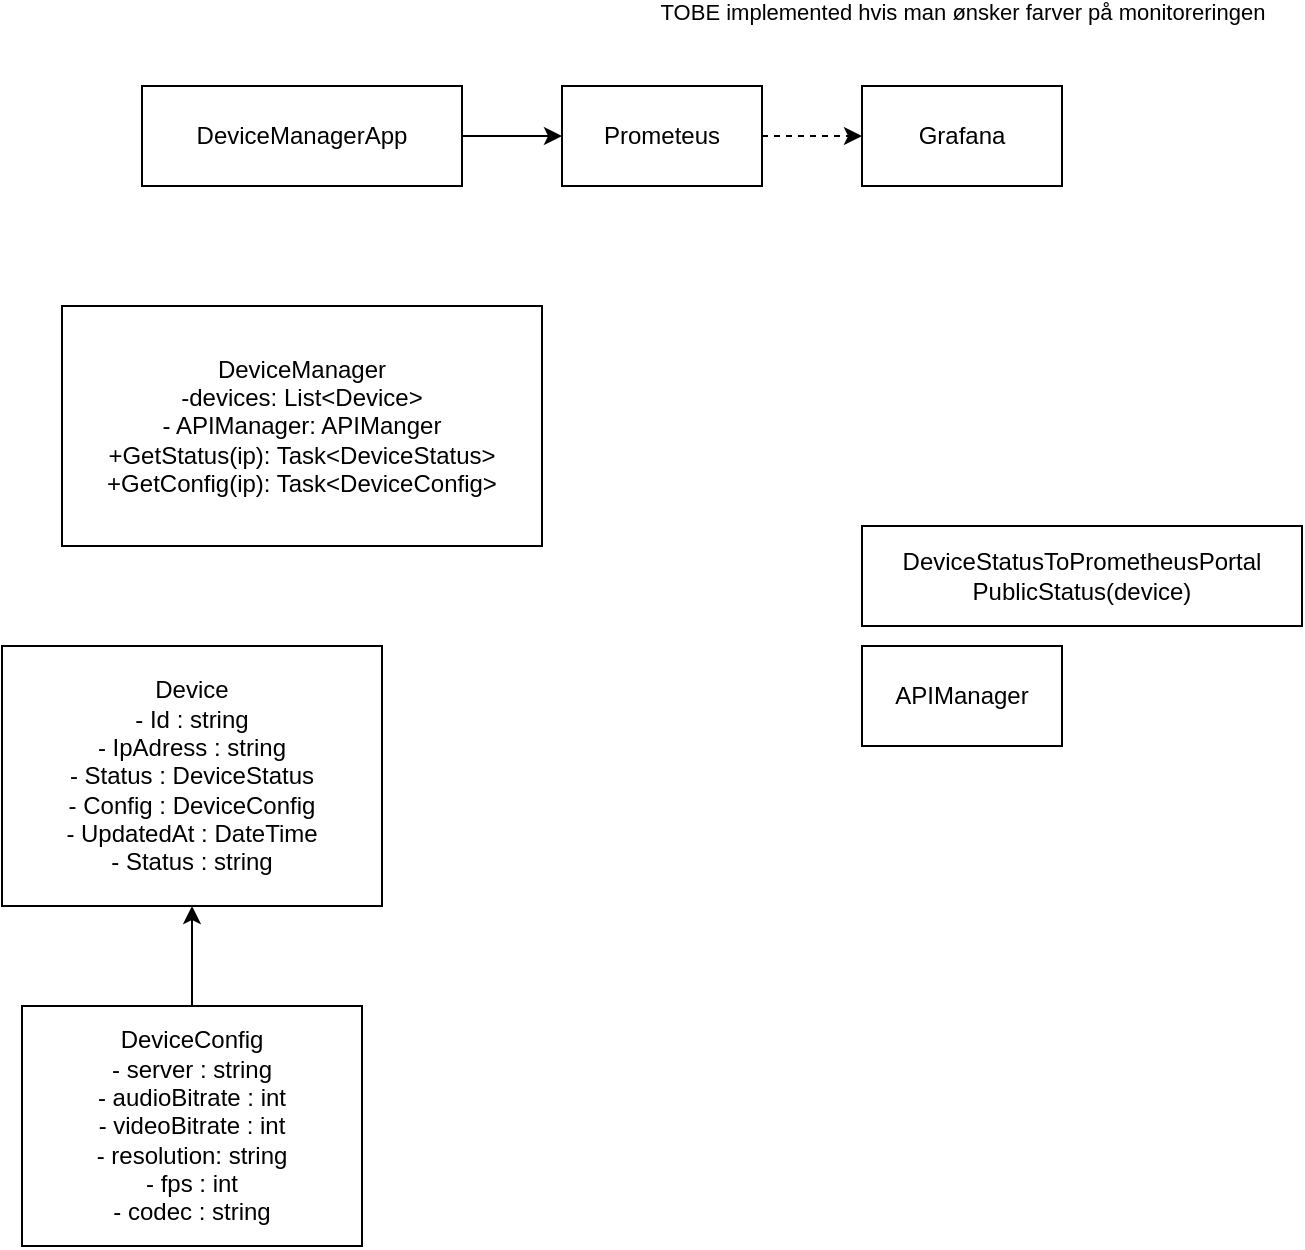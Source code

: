 <mxfile version="27.0.9">
  <diagram name="Page-1" id="F6jj0jgsfgIEh8Rf4QOr">
    <mxGraphModel dx="1042" dy="1803" grid="1" gridSize="10" guides="1" tooltips="1" connect="1" arrows="1" fold="1" page="1" pageScale="1" pageWidth="827" pageHeight="1169" math="0" shadow="0">
      <root>
        <mxCell id="0" />
        <mxCell id="1" parent="0" />
        <mxCell id="OWnZFTI2fPpyt90wz5rs-1" value="Grafana" style="html=1;dashed=0;whiteSpace=wrap;" parent="1" vertex="1">
          <mxGeometry x="520" y="-120" width="100" height="50" as="geometry" />
        </mxCell>
        <mxCell id="OWnZFTI2fPpyt90wz5rs-5" value="" style="edgeStyle=orthogonalEdgeStyle;rounded=0;orthogonalLoop=1;jettySize=auto;html=1;dashed=1;" parent="1" source="OWnZFTI2fPpyt90wz5rs-2" target="OWnZFTI2fPpyt90wz5rs-1" edge="1">
          <mxGeometry relative="1" as="geometry" />
        </mxCell>
        <mxCell id="IEIRWpii7K87fUvm_9KW-1" value="TOBE implemented hvis man ønsker farver på monitoreringen&lt;div&gt;&lt;br&gt;&lt;/div&gt;" style="edgeLabel;html=1;align=center;verticalAlign=middle;resizable=0;points=[];" vertex="1" connectable="0" parent="OWnZFTI2fPpyt90wz5rs-5">
          <mxGeometry x="-0.136" y="-1" relative="1" as="geometry">
            <mxPoint x="78" y="-56" as="offset" />
          </mxGeometry>
        </mxCell>
        <mxCell id="OWnZFTI2fPpyt90wz5rs-2" value="Prometeus" style="html=1;dashed=0;whiteSpace=wrap;" parent="1" vertex="1">
          <mxGeometry x="370" y="-120" width="100" height="50" as="geometry" />
        </mxCell>
        <mxCell id="OWnZFTI2fPpyt90wz5rs-4" value="" style="edgeStyle=orthogonalEdgeStyle;rounded=0;orthogonalLoop=1;jettySize=auto;html=1;" parent="1" source="OWnZFTI2fPpyt90wz5rs-3" target="OWnZFTI2fPpyt90wz5rs-2" edge="1">
          <mxGeometry relative="1" as="geometry" />
        </mxCell>
        <mxCell id="OWnZFTI2fPpyt90wz5rs-3" value="DeviceManagerApp" style="html=1;dashed=0;whiteSpace=wrap;" parent="1" vertex="1">
          <mxGeometry x="160" y="-120" width="160" height="50" as="geometry" />
        </mxCell>
        <mxCell id="OWnZFTI2fPpyt90wz5rs-6" value="Device&lt;br&gt;- Id : string&lt;br&gt;- IpAdress : string&lt;br&gt;- Status : DeviceStatus&lt;br&gt;- Config : DeviceConfig&lt;div&gt;- UpdatedAt : DateTime&lt;/div&gt;&lt;div&gt;- Status : string&lt;/div&gt;" style="html=1;dashed=0;whiteSpace=wrap;" parent="1" vertex="1">
          <mxGeometry x="90" y="160" width="190" height="130" as="geometry" />
        </mxCell>
        <mxCell id="OWnZFTI2fPpyt90wz5rs-7" value="APIManager" style="html=1;dashed=0;whiteSpace=wrap;" parent="1" vertex="1">
          <mxGeometry x="520" y="160" width="100" height="50" as="geometry" />
        </mxCell>
        <mxCell id="OWnZFTI2fPpyt90wz5rs-12" style="edgeStyle=orthogonalEdgeStyle;rounded=0;orthogonalLoop=1;jettySize=auto;html=1;" parent="1" source="OWnZFTI2fPpyt90wz5rs-11" target="OWnZFTI2fPpyt90wz5rs-6" edge="1">
          <mxGeometry relative="1" as="geometry" />
        </mxCell>
        <mxCell id="OWnZFTI2fPpyt90wz5rs-11" value="DeviceConfig&lt;br&gt;- server : string&lt;br&gt;- audioBitrate : int&lt;br&gt;- videoBitrate : int&lt;br&gt;- resolution: string&lt;br&gt;- fps : int&lt;br&gt;- codec : string" style="html=1;dashed=0;whiteSpace=wrap;" parent="1" vertex="1">
          <mxGeometry x="100" y="340" width="170" height="120" as="geometry" />
        </mxCell>
        <mxCell id="OWnZFTI2fPpyt90wz5rs-13" value="DeviceManager&lt;br&gt;-devices: List&amp;lt;Device&amp;gt;&lt;br&gt;- APIManager: APIManger&lt;br&gt;+GetStatus(ip): Task&amp;lt;DeviceStatus&amp;gt;&lt;br&gt;+GetConfig(ip): Task&amp;lt;DeviceConfig&amp;gt;" style="html=1;dashed=0;whiteSpace=wrap;" parent="1" vertex="1">
          <mxGeometry x="120" y="-10" width="240" height="120" as="geometry" />
        </mxCell>
        <mxCell id="OWnZFTI2fPpyt90wz5rs-15" value="DeviceStatusToPrometheusPortal&lt;br&gt;PublicStatus(device)" style="html=1;dashed=0;whiteSpace=wrap;" parent="1" vertex="1">
          <mxGeometry x="520" y="100" width="220" height="50" as="geometry" />
        </mxCell>
      </root>
    </mxGraphModel>
  </diagram>
</mxfile>
